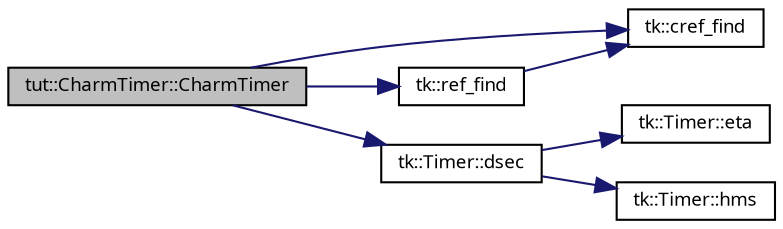 digraph "tut::CharmTimer::CharmTimer"
{
 // INTERACTIVE_SVG=YES
  bgcolor="transparent";
  edge [fontname="sans-serif",fontsize="9",labelfontname="sans-serif",labelfontsize="9"];
  node [fontname="sans-serif",fontsize="9",shape=record];
  rankdir="LR";
  Node1 [label="tut::CharmTimer::CharmTimer",height=0.2,width=0.4,color="black", fillcolor="grey75", style="filled", fontcolor="black"];
  Node1 -> Node2 [color="midnightblue",fontsize="9",style="solid",fontname="sans-serif"];
  Node2 [label="tk::cref_find",height=0.2,width=0.4,color="black",URL="$namespacetk.html#a2e002561a68875b091a264eb2a1e5f6c"];
  Node1 -> Node3 [color="midnightblue",fontsize="9",style="solid",fontname="sans-serif"];
  Node3 [label="tk::Timer::dsec",height=0.2,width=0.4,color="black",URL="$classtk_1_1_timer.html#a08304f78d80271af5adc8115d6d55a93"];
  Node3 -> Node4 [color="midnightblue",fontsize="9",style="solid",fontname="sans-serif"];
  Node4 [label="tk::Timer::eta",height=0.2,width=0.4,color="black",URL="$classtk_1_1_timer.html#a7b91e64c21f4db8db7b7119ce2b2ae22",tooltip="Estimate time for accomplishment. "];
  Node3 -> Node5 [color="midnightblue",fontsize="9",style="solid",fontname="sans-serif"];
  Node5 [label="tk::Timer::hms",height=0.2,width=0.4,color="black",URL="$classtk_1_1_timer.html#af7cc14f6a5a745b27b9653847c6dc5b3"];
  Node1 -> Node6 [color="midnightblue",fontsize="9",style="solid",fontname="sans-serif"];
  Node6 [label="tk::ref_find",height=0.2,width=0.4,color="black",URL="$namespacetk.html#ab2aac5f0fd93d5119cfe50a39f3515c9"];
  Node6 -> Node2 [color="midnightblue",fontsize="9",style="solid",fontname="sans-serif"];
}
